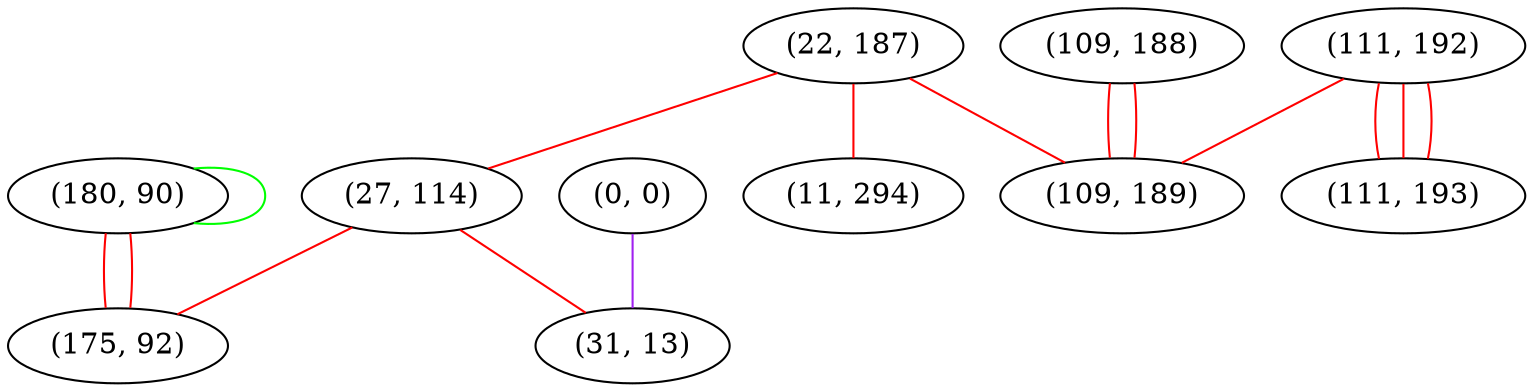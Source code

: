 graph "" {
"(180, 90)";
"(0, 0)";
"(22, 187)";
"(27, 114)";
"(111, 192)";
"(111, 193)";
"(175, 92)";
"(109, 188)";
"(31, 13)";
"(109, 189)";
"(11, 294)";
"(180, 90)" -- "(175, 92)"  [color=red, key=0, weight=1];
"(180, 90)" -- "(175, 92)"  [color=red, key=1, weight=1];
"(180, 90)" -- "(180, 90)"  [color=green, key=0, weight=2];
"(0, 0)" -- "(31, 13)"  [color=purple, key=0, weight=4];
"(22, 187)" -- "(27, 114)"  [color=red, key=0, weight=1];
"(22, 187)" -- "(109, 189)"  [color=red, key=0, weight=1];
"(22, 187)" -- "(11, 294)"  [color=red, key=0, weight=1];
"(27, 114)" -- "(175, 92)"  [color=red, key=0, weight=1];
"(27, 114)" -- "(31, 13)"  [color=red, key=0, weight=1];
"(111, 192)" -- "(109, 189)"  [color=red, key=0, weight=1];
"(111, 192)" -- "(111, 193)"  [color=red, key=0, weight=1];
"(111, 192)" -- "(111, 193)"  [color=red, key=1, weight=1];
"(111, 192)" -- "(111, 193)"  [color=red, key=2, weight=1];
"(109, 188)" -- "(109, 189)"  [color=red, key=0, weight=1];
"(109, 188)" -- "(109, 189)"  [color=red, key=1, weight=1];
}
